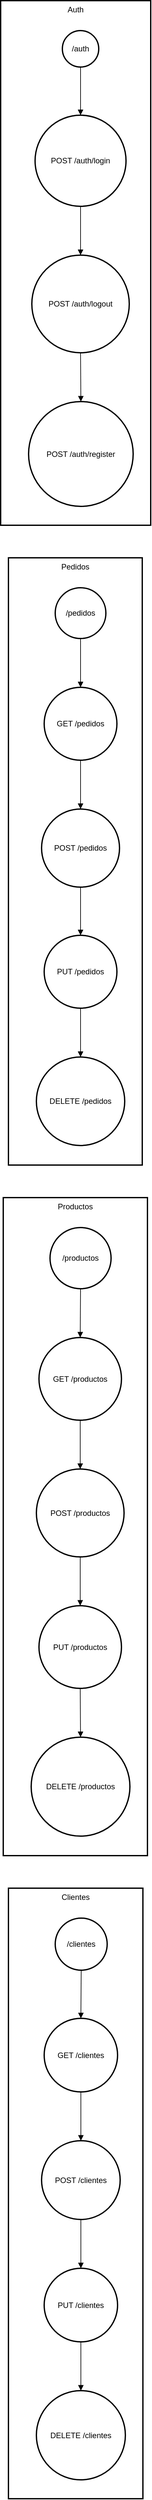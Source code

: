 <mxfile version="26.0.16">
  <diagram name="Página-1" id="sCcvUol4acfg6yYkcacf">
    <mxGraphModel>
      <root>
        <mxCell id="0" />
        <mxCell id="1" parent="0" />
        <mxCell id="2" value="Auth" style="whiteSpace=wrap;strokeWidth=2;verticalAlign=top;" vertex="1" parent="1">
          <mxGeometry x="8" y="8" width="231" height="806" as="geometry" />
        </mxCell>
        <mxCell id="3" value="/auth" style="ellipse;aspect=fixed;strokeWidth=2;whiteSpace=wrap;" vertex="1" parent="2">
          <mxGeometry x="95" y="46" width="56" height="56" as="geometry" />
        </mxCell>
        <mxCell id="4" value="POST /auth/login" style="ellipse;aspect=fixed;strokeWidth=2;whiteSpace=wrap;" vertex="1" parent="2">
          <mxGeometry x="53" y="176" width="140" height="140" as="geometry" />
        </mxCell>
        <mxCell id="5" value="POST /auth/logout" style="ellipse;aspect=fixed;strokeWidth=2;whiteSpace=wrap;" vertex="1" parent="2">
          <mxGeometry x="48" y="391" width="150" height="150" as="geometry" />
        </mxCell>
        <mxCell id="6" value="POST /auth/register" style="ellipse;aspect=fixed;strokeWidth=2;whiteSpace=wrap;" vertex="1" parent="2">
          <mxGeometry x="43" y="616" width="161" height="161" as="geometry" />
        </mxCell>
        <mxCell id="7" value="" style="curved=1;startArrow=none;endArrow=block;exitX=0.5;exitY=0.98;entryX=0.5;entryY=0;" edge="1" parent="2" source="3" target="4">
          <mxGeometry relative="1" as="geometry">
            <Array as="points" />
          </mxGeometry>
        </mxCell>
        <mxCell id="8" value="" style="curved=1;startArrow=none;endArrow=block;exitX=0.5;exitY=1;entryX=0.5;entryY=0;" edge="1" parent="2" source="4" target="5">
          <mxGeometry relative="1" as="geometry">
            <Array as="points" />
          </mxGeometry>
        </mxCell>
        <mxCell id="9" value="" style="curved=1;startArrow=none;endArrow=block;exitX=0.5;exitY=1;entryX=0.5;entryY=0;" edge="1" parent="2" source="5" target="6">
          <mxGeometry relative="1" as="geometry">
            <Array as="points" />
          </mxGeometry>
        </mxCell>
        <mxCell id="10" value="Pedidos" style="whiteSpace=wrap;strokeWidth=2;verticalAlign=top;" vertex="1" parent="1">
          <mxGeometry x="20" y="864" width="206" height="933" as="geometry" />
        </mxCell>
        <mxCell id="11" value="/pedidos" style="ellipse;aspect=fixed;strokeWidth=2;whiteSpace=wrap;" vertex="1" parent="10">
          <mxGeometry x="72" y="46" width="78" height="78" as="geometry" />
        </mxCell>
        <mxCell id="12" value="GET /pedidos" style="ellipse;aspect=fixed;strokeWidth=2;whiteSpace=wrap;" vertex="1" parent="10">
          <mxGeometry x="55" y="199" width="112" height="112" as="geometry" />
        </mxCell>
        <mxCell id="13" value="POST /pedidos" style="ellipse;aspect=fixed;strokeWidth=2;whiteSpace=wrap;" vertex="1" parent="10">
          <mxGeometry x="51" y="386" width="120" height="120" as="geometry" />
        </mxCell>
        <mxCell id="14" value="PUT /pedidos" style="ellipse;aspect=fixed;strokeWidth=2;whiteSpace=wrap;" vertex="1" parent="10">
          <mxGeometry x="55" y="580" width="112" height="112" as="geometry" />
        </mxCell>
        <mxCell id="15" value="DELETE /pedidos" style="ellipse;aspect=fixed;strokeWidth=2;whiteSpace=wrap;" vertex="1" parent="10">
          <mxGeometry x="43" y="767" width="136" height="136" as="geometry" />
        </mxCell>
        <mxCell id="16" value="" style="curved=1;startArrow=none;endArrow=block;exitX=0.5;exitY=1;entryX=0.5;entryY=0;" edge="1" parent="10" source="11" target="12">
          <mxGeometry relative="1" as="geometry">
            <Array as="points" />
          </mxGeometry>
        </mxCell>
        <mxCell id="17" value="" style="curved=1;startArrow=none;endArrow=block;exitX=0.5;exitY=1;entryX=0.5;entryY=0;" edge="1" parent="10" source="12" target="13">
          <mxGeometry relative="1" as="geometry">
            <Array as="points" />
          </mxGeometry>
        </mxCell>
        <mxCell id="18" value="" style="curved=1;startArrow=none;endArrow=block;exitX=0.5;exitY=1;entryX=0.5;entryY=0;" edge="1" parent="10" source="13" target="14">
          <mxGeometry relative="1" as="geometry">
            <Array as="points" />
          </mxGeometry>
        </mxCell>
        <mxCell id="19" value="" style="curved=1;startArrow=none;endArrow=block;exitX=0.5;exitY=1;entryX=0.5;entryY=0;" edge="1" parent="10" source="14" target="15">
          <mxGeometry relative="1" as="geometry">
            <Array as="points" />
          </mxGeometry>
        </mxCell>
        <mxCell id="20" value="Productos" style="whiteSpace=wrap;strokeWidth=2;verticalAlign=top;" vertex="1" parent="1">
          <mxGeometry x="12" y="1847" width="222" height="1011" as="geometry" />
        </mxCell>
        <mxCell id="21" value="/productos" style="ellipse;aspect=fixed;strokeWidth=2;whiteSpace=wrap;" vertex="1" parent="20">
          <mxGeometry x="72" y="46" width="94" height="94" as="geometry" />
        </mxCell>
        <mxCell id="22" value="GET /productos" style="ellipse;aspect=fixed;strokeWidth=2;whiteSpace=wrap;" vertex="1" parent="20">
          <mxGeometry x="55" y="215" width="127" height="127" as="geometry" />
        </mxCell>
        <mxCell id="23" value="POST /productos" style="ellipse;aspect=fixed;strokeWidth=2;whiteSpace=wrap;" vertex="1" parent="20">
          <mxGeometry x="51" y="417" width="135" height="135" as="geometry" />
        </mxCell>
        <mxCell id="24" value="PUT /productos" style="ellipse;aspect=fixed;strokeWidth=2;whiteSpace=wrap;" vertex="1" parent="20">
          <mxGeometry x="55" y="627" width="127" height="127" as="geometry" />
        </mxCell>
        <mxCell id="25" value="DELETE /productos" style="ellipse;aspect=fixed;strokeWidth=2;whiteSpace=wrap;" vertex="1" parent="20">
          <mxGeometry x="43" y="829" width="152" height="152" as="geometry" />
        </mxCell>
        <mxCell id="26" value="" style="curved=1;startArrow=none;endArrow=block;exitX=0.5;exitY=1;entryX=0.5;entryY=0;" edge="1" parent="20" source="21" target="22">
          <mxGeometry relative="1" as="geometry">
            <Array as="points" />
          </mxGeometry>
        </mxCell>
        <mxCell id="27" value="" style="curved=1;startArrow=none;endArrow=block;exitX=0.5;exitY=1;entryX=0.5;entryY=0;" edge="1" parent="20" source="22" target="23">
          <mxGeometry relative="1" as="geometry">
            <Array as="points" />
          </mxGeometry>
        </mxCell>
        <mxCell id="28" value="" style="curved=1;startArrow=none;endArrow=block;exitX=0.5;exitY=1;entryX=0.5;entryY=0;" edge="1" parent="20" source="23" target="24">
          <mxGeometry relative="1" as="geometry">
            <Array as="points" />
          </mxGeometry>
        </mxCell>
        <mxCell id="29" value="" style="curved=1;startArrow=none;endArrow=block;exitX=0.5;exitY=1;entryX=0.5;entryY=0;" edge="1" parent="20" source="24" target="25">
          <mxGeometry relative="1" as="geometry">
            <Array as="points" />
          </mxGeometry>
        </mxCell>
        <mxCell id="30" value="Clientes" style="whiteSpace=wrap;strokeWidth=2;verticalAlign=top;" vertex="1" parent="1">
          <mxGeometry x="20" y="2908" width="207" height="938" as="geometry" />
        </mxCell>
        <mxCell id="31" value="/clientes" style="ellipse;aspect=fixed;strokeWidth=2;whiteSpace=wrap;" vertex="1" parent="30">
          <mxGeometry x="72" y="46" width="80" height="80" as="geometry" />
        </mxCell>
        <mxCell id="32" value="GET /clientes" style="ellipse;aspect=fixed;strokeWidth=2;whiteSpace=wrap;" vertex="1" parent="30">
          <mxGeometry x="55" y="200" width="113" height="113" as="geometry" />
        </mxCell>
        <mxCell id="33" value="POST /clientes" style="ellipse;aspect=fixed;strokeWidth=2;whiteSpace=wrap;" vertex="1" parent="30">
          <mxGeometry x="51" y="388" width="121" height="121" as="geometry" />
        </mxCell>
        <mxCell id="34" value="PUT /clientes" style="ellipse;aspect=fixed;strokeWidth=2;whiteSpace=wrap;" vertex="1" parent="30">
          <mxGeometry x="55" y="584" width="113" height="113" as="geometry" />
        </mxCell>
        <mxCell id="35" value="DELETE /clientes" style="ellipse;aspect=fixed;strokeWidth=2;whiteSpace=wrap;" vertex="1" parent="30">
          <mxGeometry x="43" y="772" width="137" height="137" as="geometry" />
        </mxCell>
        <mxCell id="36" value="" style="curved=1;startArrow=none;endArrow=block;exitX=0.5;exitY=0.99;entryX=0.5;entryY=0;" edge="1" parent="30" source="31" target="32">
          <mxGeometry relative="1" as="geometry">
            <Array as="points" />
          </mxGeometry>
        </mxCell>
        <mxCell id="37" value="" style="curved=1;startArrow=none;endArrow=block;exitX=0.5;exitY=1;entryX=0.5;entryY=0;" edge="1" parent="30" source="32" target="33">
          <mxGeometry relative="1" as="geometry">
            <Array as="points" />
          </mxGeometry>
        </mxCell>
        <mxCell id="38" value="" style="curved=1;startArrow=none;endArrow=block;exitX=0.5;exitY=1;entryX=0.5;entryY=0;" edge="1" parent="30" source="33" target="34">
          <mxGeometry relative="1" as="geometry">
            <Array as="points" />
          </mxGeometry>
        </mxCell>
        <mxCell id="39" value="" style="curved=1;startArrow=none;endArrow=block;exitX=0.5;exitY=1;entryX=0.5;entryY=0;" edge="1" parent="30" source="34" target="35">
          <mxGeometry relative="1" as="geometry">
            <Array as="points" />
          </mxGeometry>
        </mxCell>
      </root>
    </mxGraphModel>
  </diagram>
</mxfile>
